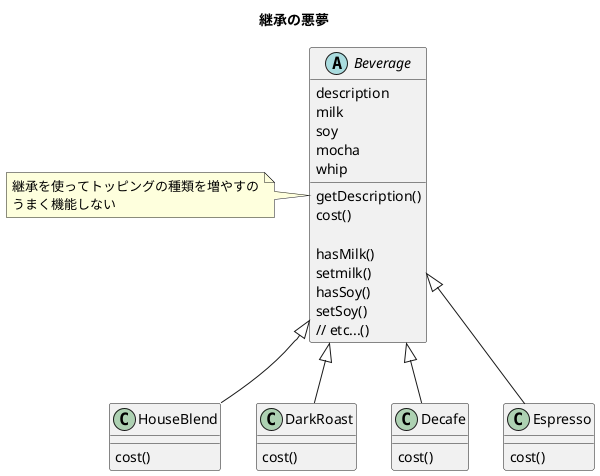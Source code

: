 @startuml

title 継承の悪夢

abstract class Beverage {
    description
    milk
    soy
    mocha
    whip
    getDescription()
    cost()

    hasMilk()
    setmilk()
    hasSoy()
    setSoy()
    // etc...()
}
note left
 継承を使ってトッピングの種類を増やすの
 うまく機能しない
end note

class HouseBlend {
    cost()
}

class DarkRoast {
    cost()
}

class Decafe {
    cost()
}

class Espresso {
    cost()
}

Beverage <|-- HouseBlend
Beverage <|-- DarkRoast
Beverage <|-- Decafe
Beverage <|-- Espresso

@enduml
